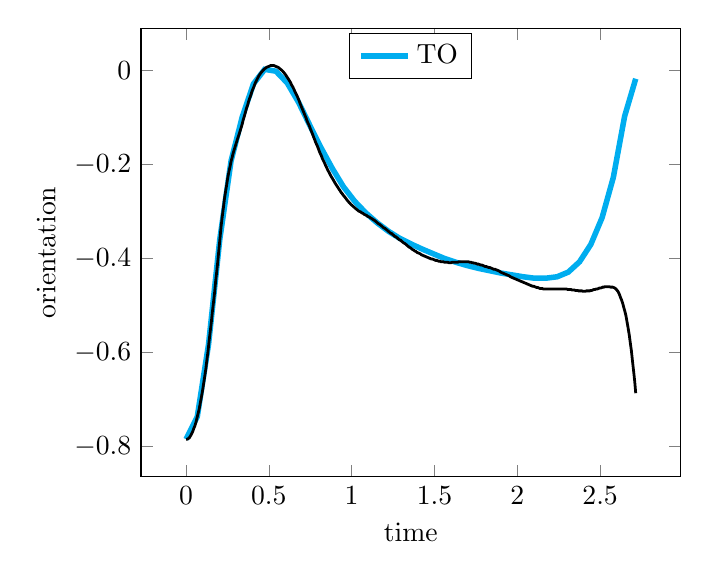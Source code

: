\begin{tikzpicture}[]
\begin{axis}[legend style = {{at={(0.5,0.99)},anchor=north}}, ylabel = {orientation}, axis equal image = {false}, xlabel = {time}, hide axis = {false}]\addplot+ [mark = {}, color=cyan, line width = 2pt]coordinates {
(0.0, -0.785)
(0.068, -0.737)
(0.136, -0.583)
(0.204, -0.359)
(0.272, -0.192)
(0.339, -0.099)
(0.407, -0.028)
(0.475, 0.003)
(0.543, -0.001)
(0.611, -0.026)
(0.679, -0.067)
(0.747, -0.116)
(0.815, -0.164)
(0.883, -0.208)
(0.95, -0.247)
(1.018, -0.278)
(1.086, -0.303)
(1.154, -0.324)
(1.222, -0.342)
(1.29, -0.357)
(1.358, -0.369)
(1.426, -0.38)
(1.493, -0.39)
(1.561, -0.4)
(1.629, -0.408)
(1.697, -0.415)
(1.765, -0.421)
(1.833, -0.426)
(1.901, -0.431)
(1.969, -0.435)
(2.037, -0.439)
(2.104, -0.442)
(2.172, -0.442)
(2.24, -0.439)
(2.308, -0.429)
(2.376, -0.407)
(2.444, -0.37)
(2.512, -0.313)
(2.58, -0.227)
(2.648, -0.097)
(2.715, -0.017)
};
\addlegendentry{TO}
\addplot+ [mark = {}, color=black, line width = 1pt]coordinates {
(0.0, -0.785)
(0.007, -0.785)
(0.013, -0.784)
(0.02, -0.782)
(0.027, -0.778)
(0.033, -0.774)
(0.04, -0.769)
(0.046, -0.763)
(0.053, -0.757)
(0.06, -0.749)
(0.066, -0.74)
(0.073, -0.73)
(0.08, -0.72)
(0.086, -0.708)
(0.093, -0.695)
(0.1, -0.681)
(0.106, -0.667)
(0.113, -0.651)
(0.12, -0.634)
(0.126, -0.616)
(0.133, -0.597)
(0.139, -0.577)
(0.146, -0.556)
(0.153, -0.535)
(0.159, -0.514)
(0.166, -0.493)
(0.173, -0.471)
(0.179, -0.448)
(0.186, -0.426)
(0.193, -0.402)
(0.199, -0.379)
(0.206, -0.354)
(0.212, -0.331)
(0.219, -0.31)
(0.226, -0.291)
(0.232, -0.273)
(0.239, -0.257)
(0.246, -0.242)
(0.252, -0.228)
(0.259, -0.215)
(0.266, -0.204)
(0.272, -0.193)
(0.279, -0.184)
(0.285, -0.175)
(0.292, -0.167)
(0.299, -0.159)
(0.305, -0.152)
(0.312, -0.144)
(0.319, -0.137)
(0.325, -0.13)
(0.332, -0.122)
(0.339, -0.114)
(0.345, -0.105)
(0.352, -0.097)
(0.359, -0.088)
(0.365, -0.08)
(0.372, -0.073)
(0.378, -0.065)
(0.385, -0.058)
(0.392, -0.051)
(0.398, -0.044)
(0.405, -0.038)
(0.412, -0.032)
(0.418, -0.026)
(0.425, -0.021)
(0.432, -0.016)
(0.438, -0.012)
(0.445, -0.008)
(0.451, -0.005)
(0.458, -0.002)
(0.465, 0.001)
(0.471, 0.003)
(0.478, 0.005)
(0.485, 0.007)
(0.491, 0.008)
(0.498, 0.009)
(0.505, 0.01)
(0.511, 0.011)
(0.518, 0.011)
(0.524, 0.011)
(0.531, 0.011)
(0.538, 0.01)
(0.544, 0.009)
(0.551, 0.008)
(0.558, 0.007)
(0.564, 0.005)
(0.571, 0.003)
(0.578, 0.001)
(0.584, -0.001)
(0.591, -0.004)
(0.598, -0.007)
(0.604, -0.01)
(0.611, -0.014)
(0.617, -0.017)
(0.624, -0.021)
(0.631, -0.025)
(0.637, -0.03)
(0.644, -0.034)
(0.651, -0.039)
(0.657, -0.044)
(0.664, -0.049)
(0.671, -0.054)
(0.677, -0.059)
(0.684, -0.065)
(0.69, -0.071)
(0.697, -0.077)
(0.704, -0.083)
(0.71, -0.088)
(0.717, -0.094)
(0.724, -0.1)
(0.73, -0.106)
(0.737, -0.112)
(0.744, -0.117)
(0.75, -0.123)
(0.757, -0.129)
(0.764, -0.135)
(0.77, -0.141)
(0.777, -0.147)
(0.783, -0.153)
(0.79, -0.158)
(0.797, -0.164)
(0.803, -0.17)
(0.81, -0.176)
(0.817, -0.181)
(0.823, -0.187)
(0.83, -0.192)
(0.837, -0.197)
(0.843, -0.202)
(0.85, -0.207)
(0.856, -0.212)
(0.863, -0.216)
(0.87, -0.221)
(0.876, -0.225)
(0.883, -0.229)
(0.89, -0.233)
(0.896, -0.237)
(0.903, -0.241)
(0.91, -0.245)
(0.916, -0.248)
(0.923, -0.252)
(0.929, -0.255)
(0.936, -0.259)
(0.943, -0.262)
(0.949, -0.265)
(0.956, -0.268)
(0.963, -0.271)
(0.969, -0.274)
(0.976, -0.277)
(0.983, -0.28)
(0.989, -0.282)
(0.996, -0.285)
(1.003, -0.287)
(1.009, -0.289)
(1.016, -0.291)
(1.022, -0.293)
(1.029, -0.295)
(1.036, -0.297)
(1.042, -0.299)
(1.049, -0.3)
(1.056, -0.301)
(1.062, -0.303)
(1.069, -0.304)
(1.076, -0.306)
(1.082, -0.307)
(1.089, -0.308)
(1.095, -0.31)
(1.102, -0.311)
(1.109, -0.312)
(1.115, -0.314)
(1.122, -0.315)
(1.129, -0.317)
(1.135, -0.318)
(1.142, -0.32)
(1.149, -0.322)
(1.155, -0.324)
(1.162, -0.326)
(1.168, -0.327)
(1.175, -0.329)
(1.182, -0.331)
(1.188, -0.333)
(1.195, -0.335)
(1.202, -0.336)
(1.208, -0.338)
(1.215, -0.34)
(1.222, -0.342)
(1.228, -0.344)
(1.235, -0.346)
(1.242, -0.347)
(1.248, -0.349)
(1.255, -0.351)
(1.261, -0.353)
(1.268, -0.354)
(1.275, -0.356)
(1.281, -0.358)
(1.288, -0.36)
(1.295, -0.361)
(1.301, -0.363)
(1.308, -0.365)
(1.315, -0.367)
(1.321, -0.368)
(1.328, -0.37)
(1.334, -0.372)
(1.341, -0.374)
(1.348, -0.376)
(1.354, -0.377)
(1.361, -0.379)
(1.368, -0.381)
(1.374, -0.382)
(1.381, -0.384)
(1.388, -0.385)
(1.394, -0.387)
(1.401, -0.388)
(1.408, -0.389)
(1.414, -0.39)
(1.421, -0.392)
(1.427, -0.393)
(1.434, -0.394)
(1.441, -0.395)
(1.447, -0.396)
(1.454, -0.397)
(1.461, -0.398)
(1.467, -0.399)
(1.474, -0.4)
(1.481, -0.401)
(1.487, -0.401)
(1.494, -0.402)
(1.5, -0.403)
(1.507, -0.404)
(1.514, -0.404)
(1.52, -0.405)
(1.527, -0.406)
(1.534, -0.406)
(1.54, -0.407)
(1.547, -0.407)
(1.554, -0.407)
(1.56, -0.408)
(1.567, -0.408)
(1.573, -0.408)
(1.58, -0.408)
(1.587, -0.409)
(1.593, -0.409)
(1.6, -0.409)
(1.607, -0.408)
(1.613, -0.408)
(1.62, -0.408)
(1.627, -0.408)
(1.633, -0.408)
(1.64, -0.408)
(1.647, -0.407)
(1.653, -0.407)
(1.66, -0.407)
(1.666, -0.407)
(1.673, -0.407)
(1.68, -0.407)
(1.686, -0.407)
(1.693, -0.407)
(1.7, -0.407)
(1.706, -0.407)
(1.713, -0.408)
(1.72, -0.408)
(1.726, -0.409)
(1.733, -0.409)
(1.739, -0.41)
(1.746, -0.41)
(1.753, -0.411)
(1.759, -0.412)
(1.766, -0.412)
(1.773, -0.413)
(1.779, -0.414)
(1.786, -0.414)
(1.793, -0.415)
(1.799, -0.416)
(1.806, -0.417)
(1.812, -0.417)
(1.819, -0.418)
(1.826, -0.419)
(1.832, -0.419)
(1.839, -0.42)
(1.846, -0.421)
(1.852, -0.422)
(1.859, -0.423)
(1.866, -0.423)
(1.872, -0.424)
(1.879, -0.425)
(1.886, -0.426)
(1.892, -0.427)
(1.899, -0.429)
(1.905, -0.43)
(1.912, -0.431)
(1.919, -0.432)
(1.925, -0.433)
(1.932, -0.434)
(1.939, -0.435)
(1.945, -0.436)
(1.952, -0.437)
(1.959, -0.439)
(1.965, -0.44)
(1.972, -0.441)
(1.978, -0.442)
(1.985, -0.443)
(1.992, -0.444)
(1.998, -0.445)
(2.005, -0.446)
(2.012, -0.447)
(2.018, -0.448)
(2.025, -0.449)
(2.032, -0.45)
(2.038, -0.451)
(2.045, -0.452)
(2.052, -0.453)
(2.058, -0.454)
(2.065, -0.455)
(2.071, -0.456)
(2.078, -0.457)
(2.085, -0.458)
(2.091, -0.459)
(2.098, -0.459)
(2.105, -0.46)
(2.111, -0.461)
(2.118, -0.462)
(2.125, -0.462)
(2.131, -0.463)
(2.138, -0.464)
(2.144, -0.464)
(2.151, -0.464)
(2.158, -0.465)
(2.164, -0.465)
(2.171, -0.465)
(2.178, -0.465)
(2.184, -0.465)
(2.191, -0.465)
(2.198, -0.465)
(2.204, -0.465)
(2.211, -0.465)
(2.217, -0.465)
(2.224, -0.465)
(2.231, -0.465)
(2.237, -0.465)
(2.244, -0.465)
(2.251, -0.465)
(2.257, -0.465)
(2.264, -0.465)
(2.271, -0.465)
(2.277, -0.465)
(2.284, -0.465)
(2.291, -0.465)
(2.297, -0.465)
(2.304, -0.466)
(2.31, -0.466)
(2.317, -0.466)
(2.324, -0.466)
(2.33, -0.467)
(2.337, -0.467)
(2.344, -0.467)
(2.35, -0.468)
(2.357, -0.468)
(2.364, -0.468)
(2.37, -0.469)
(2.377, -0.469)
(2.383, -0.469)
(2.39, -0.469)
(2.397, -0.47)
(2.403, -0.47)
(2.41, -0.47)
(2.417, -0.469)
(2.423, -0.469)
(2.43, -0.469)
(2.437, -0.469)
(2.443, -0.468)
(2.45, -0.468)
(2.456, -0.467)
(2.463, -0.466)
(2.47, -0.466)
(2.476, -0.465)
(2.483, -0.465)
(2.49, -0.464)
(2.496, -0.463)
(2.503, -0.463)
(2.51, -0.462)
(2.516, -0.461)
(2.523, -0.461)
(2.53, -0.46)
(2.536, -0.46)
(2.543, -0.46)
(2.549, -0.46)
(2.556, -0.46)
(2.563, -0.461)
(2.569, -0.461)
(2.576, -0.461)
(2.583, -0.462)
(2.589, -0.463)
(2.596, -0.465)
(2.603, -0.468)
(2.609, -0.471)
(2.616, -0.476)
(2.622, -0.482)
(2.629, -0.488)
(2.636, -0.495)
(2.642, -0.503)
(2.649, -0.512)
(2.656, -0.522)
(2.662, -0.534)
(2.669, -0.548)
(2.676, -0.563)
(2.682, -0.579)
(2.689, -0.597)
(2.695, -0.617)
(2.702, -0.639)
(2.709, -0.662)
(2.715, -0.687)
};
\end{axis}

\end{tikzpicture}

